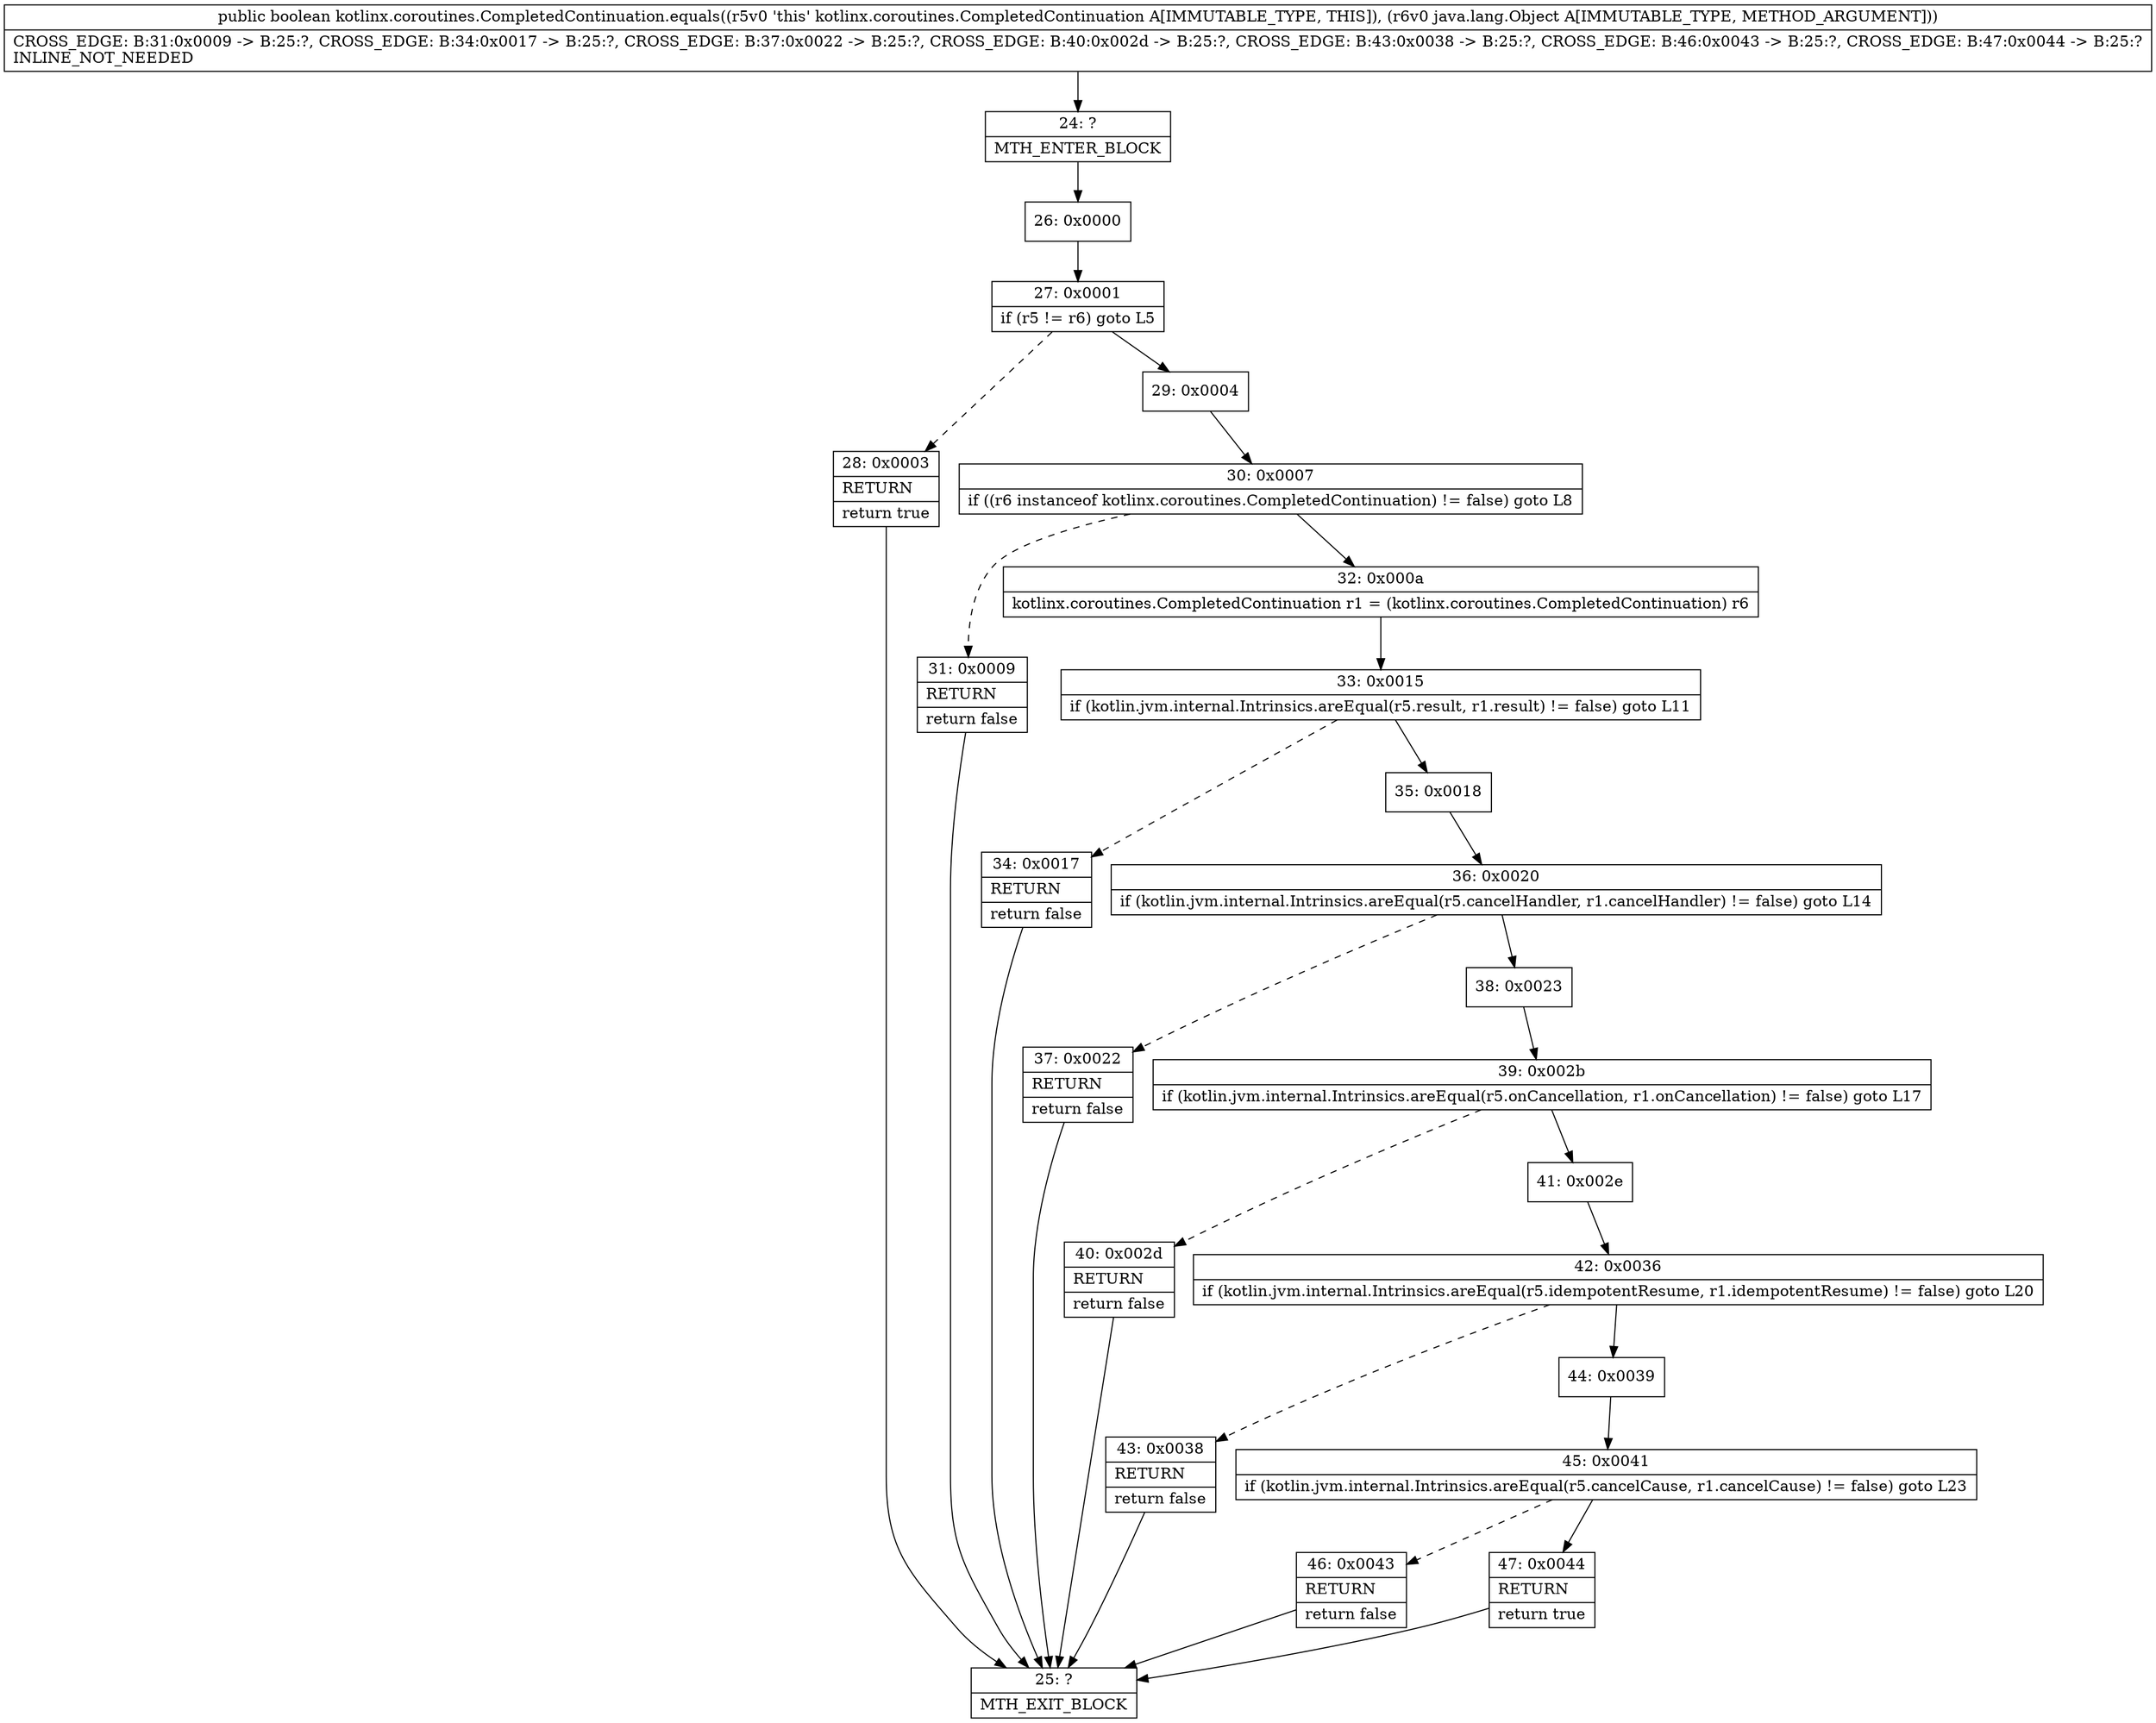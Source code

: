 digraph "CFG forkotlinx.coroutines.CompletedContinuation.equals(Ljava\/lang\/Object;)Z" {
Node_24 [shape=record,label="{24\:\ ?|MTH_ENTER_BLOCK\l}"];
Node_26 [shape=record,label="{26\:\ 0x0000}"];
Node_27 [shape=record,label="{27\:\ 0x0001|if (r5 != r6) goto L5\l}"];
Node_28 [shape=record,label="{28\:\ 0x0003|RETURN\l|return true\l}"];
Node_25 [shape=record,label="{25\:\ ?|MTH_EXIT_BLOCK\l}"];
Node_29 [shape=record,label="{29\:\ 0x0004}"];
Node_30 [shape=record,label="{30\:\ 0x0007|if ((r6 instanceof kotlinx.coroutines.CompletedContinuation) != false) goto L8\l}"];
Node_31 [shape=record,label="{31\:\ 0x0009|RETURN\l|return false\l}"];
Node_32 [shape=record,label="{32\:\ 0x000a|kotlinx.coroutines.CompletedContinuation r1 = (kotlinx.coroutines.CompletedContinuation) r6\l}"];
Node_33 [shape=record,label="{33\:\ 0x0015|if (kotlin.jvm.internal.Intrinsics.areEqual(r5.result, r1.result) != false) goto L11\l}"];
Node_34 [shape=record,label="{34\:\ 0x0017|RETURN\l|return false\l}"];
Node_35 [shape=record,label="{35\:\ 0x0018}"];
Node_36 [shape=record,label="{36\:\ 0x0020|if (kotlin.jvm.internal.Intrinsics.areEqual(r5.cancelHandler, r1.cancelHandler) != false) goto L14\l}"];
Node_37 [shape=record,label="{37\:\ 0x0022|RETURN\l|return false\l}"];
Node_38 [shape=record,label="{38\:\ 0x0023}"];
Node_39 [shape=record,label="{39\:\ 0x002b|if (kotlin.jvm.internal.Intrinsics.areEqual(r5.onCancellation, r1.onCancellation) != false) goto L17\l}"];
Node_40 [shape=record,label="{40\:\ 0x002d|RETURN\l|return false\l}"];
Node_41 [shape=record,label="{41\:\ 0x002e}"];
Node_42 [shape=record,label="{42\:\ 0x0036|if (kotlin.jvm.internal.Intrinsics.areEqual(r5.idempotentResume, r1.idempotentResume) != false) goto L20\l}"];
Node_43 [shape=record,label="{43\:\ 0x0038|RETURN\l|return false\l}"];
Node_44 [shape=record,label="{44\:\ 0x0039}"];
Node_45 [shape=record,label="{45\:\ 0x0041|if (kotlin.jvm.internal.Intrinsics.areEqual(r5.cancelCause, r1.cancelCause) != false) goto L23\l}"];
Node_46 [shape=record,label="{46\:\ 0x0043|RETURN\l|return false\l}"];
Node_47 [shape=record,label="{47\:\ 0x0044|RETURN\l|return true\l}"];
MethodNode[shape=record,label="{public boolean kotlinx.coroutines.CompletedContinuation.equals((r5v0 'this' kotlinx.coroutines.CompletedContinuation A[IMMUTABLE_TYPE, THIS]), (r6v0 java.lang.Object A[IMMUTABLE_TYPE, METHOD_ARGUMENT]))  | CROSS_EDGE: B:31:0x0009 \-\> B:25:?, CROSS_EDGE: B:34:0x0017 \-\> B:25:?, CROSS_EDGE: B:37:0x0022 \-\> B:25:?, CROSS_EDGE: B:40:0x002d \-\> B:25:?, CROSS_EDGE: B:43:0x0038 \-\> B:25:?, CROSS_EDGE: B:46:0x0043 \-\> B:25:?, CROSS_EDGE: B:47:0x0044 \-\> B:25:?\lINLINE_NOT_NEEDED\l}"];
MethodNode -> Node_24;Node_24 -> Node_26;
Node_26 -> Node_27;
Node_27 -> Node_28[style=dashed];
Node_27 -> Node_29;
Node_28 -> Node_25;
Node_29 -> Node_30;
Node_30 -> Node_31[style=dashed];
Node_30 -> Node_32;
Node_31 -> Node_25;
Node_32 -> Node_33;
Node_33 -> Node_34[style=dashed];
Node_33 -> Node_35;
Node_34 -> Node_25;
Node_35 -> Node_36;
Node_36 -> Node_37[style=dashed];
Node_36 -> Node_38;
Node_37 -> Node_25;
Node_38 -> Node_39;
Node_39 -> Node_40[style=dashed];
Node_39 -> Node_41;
Node_40 -> Node_25;
Node_41 -> Node_42;
Node_42 -> Node_43[style=dashed];
Node_42 -> Node_44;
Node_43 -> Node_25;
Node_44 -> Node_45;
Node_45 -> Node_46[style=dashed];
Node_45 -> Node_47;
Node_46 -> Node_25;
Node_47 -> Node_25;
}

